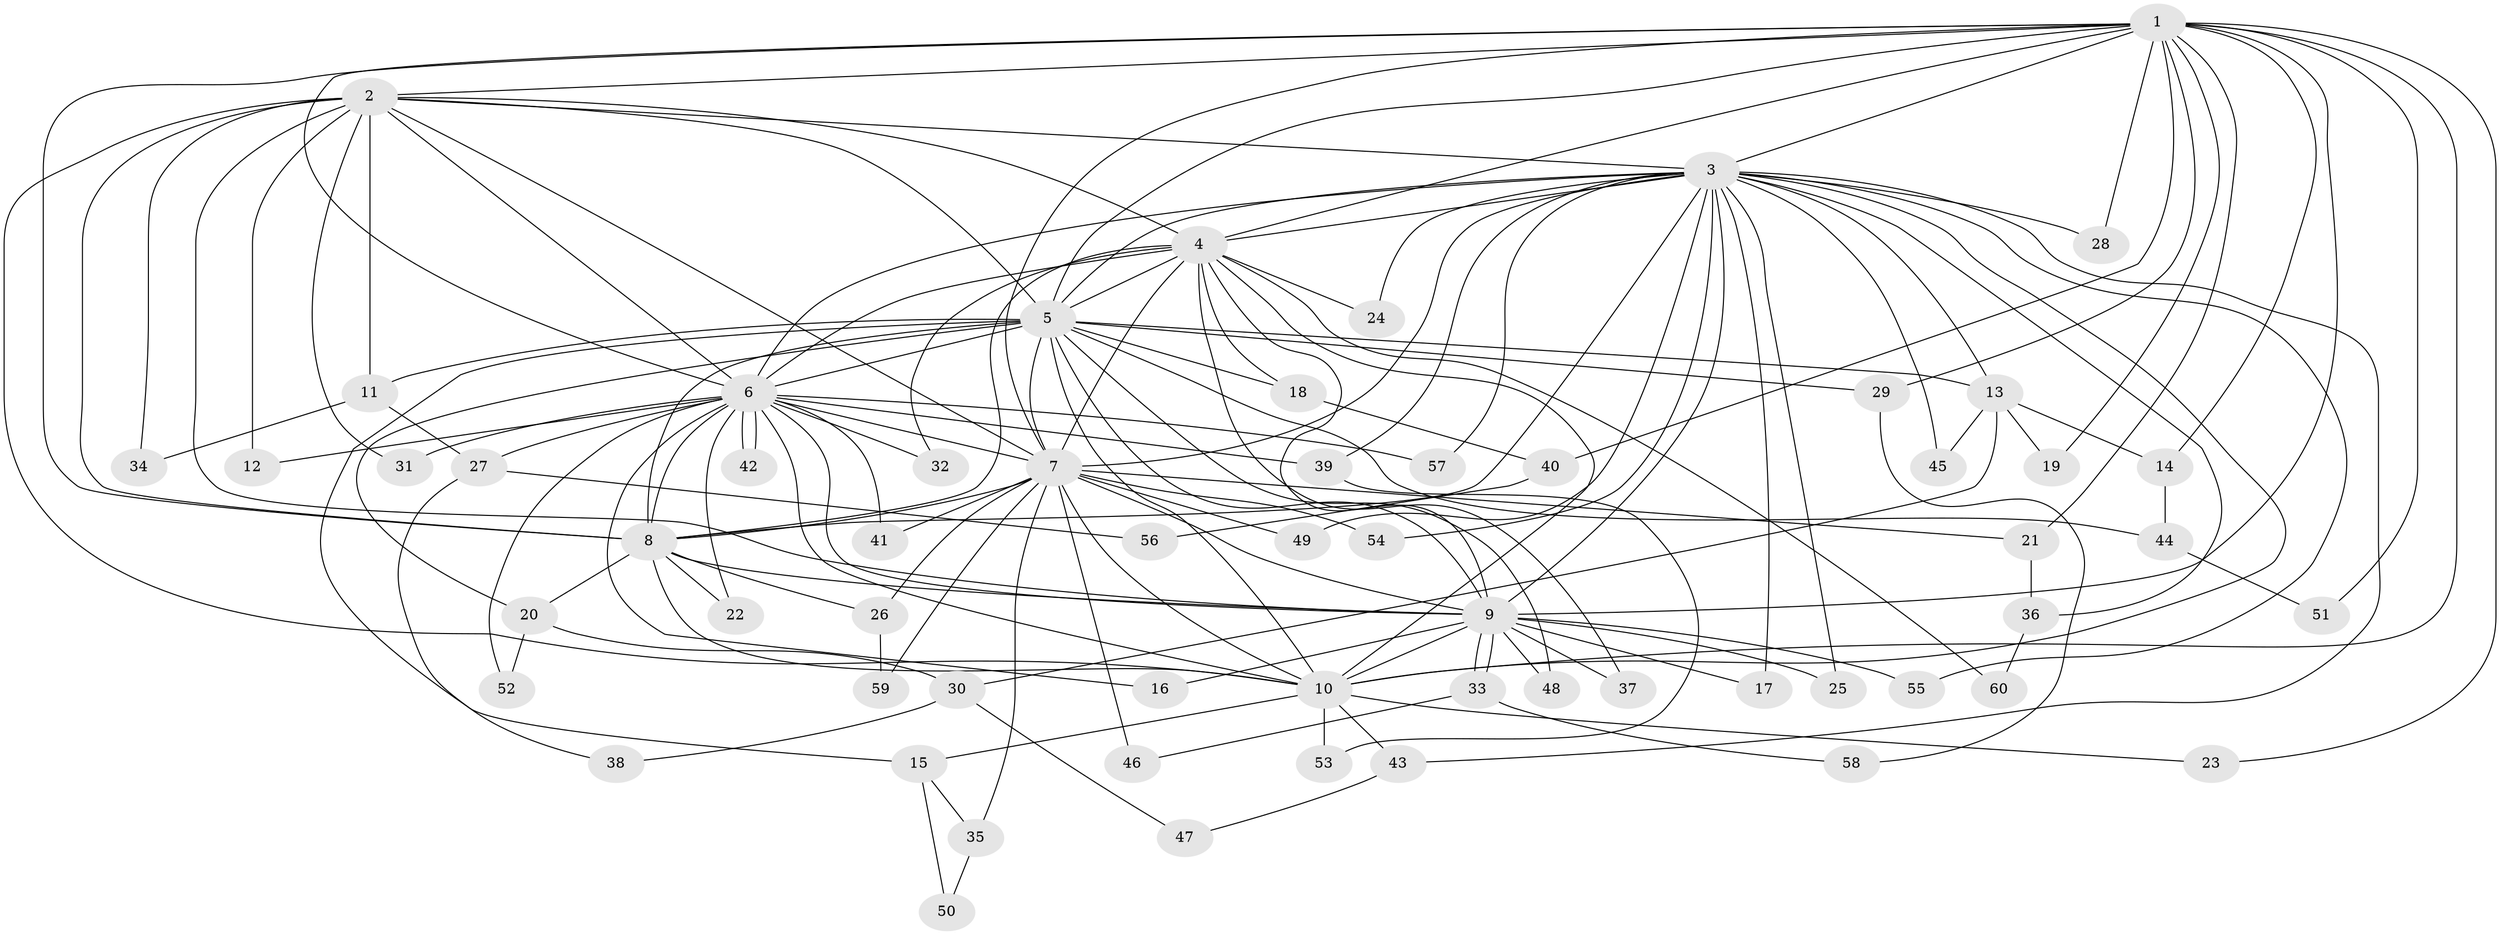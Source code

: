 // coarse degree distribution, {16: 0.03333333333333333, 15: 0.03333333333333333, 11: 0.06666666666666667, 13: 0.06666666666666667, 14: 0.03333333333333333, 3: 0.36666666666666664, 9: 0.06666666666666667, 2: 0.16666666666666666, 4: 0.1, 1: 0.03333333333333333, 5: 0.03333333333333333}
// Generated by graph-tools (version 1.1) at 2025/45/03/06/25 01:45:09]
// undirected, 60 vertices, 145 edges
graph export_dot {
graph [start="1"]
  node [color=gray90,style=filled];
  1;
  2;
  3;
  4;
  5;
  6;
  7;
  8;
  9;
  10;
  11;
  12;
  13;
  14;
  15;
  16;
  17;
  18;
  19;
  20;
  21;
  22;
  23;
  24;
  25;
  26;
  27;
  28;
  29;
  30;
  31;
  32;
  33;
  34;
  35;
  36;
  37;
  38;
  39;
  40;
  41;
  42;
  43;
  44;
  45;
  46;
  47;
  48;
  49;
  50;
  51;
  52;
  53;
  54;
  55;
  56;
  57;
  58;
  59;
  60;
  1 -- 2;
  1 -- 3;
  1 -- 4;
  1 -- 5;
  1 -- 6;
  1 -- 7;
  1 -- 8;
  1 -- 9;
  1 -- 10;
  1 -- 14;
  1 -- 19;
  1 -- 21;
  1 -- 23;
  1 -- 28;
  1 -- 29;
  1 -- 40;
  1 -- 51;
  2 -- 3;
  2 -- 4;
  2 -- 5;
  2 -- 6;
  2 -- 7;
  2 -- 8;
  2 -- 9;
  2 -- 10;
  2 -- 11;
  2 -- 12;
  2 -- 31;
  2 -- 34;
  3 -- 4;
  3 -- 5;
  3 -- 6;
  3 -- 7;
  3 -- 8;
  3 -- 9;
  3 -- 10;
  3 -- 13;
  3 -- 17;
  3 -- 24;
  3 -- 25;
  3 -- 28;
  3 -- 36;
  3 -- 39;
  3 -- 43;
  3 -- 45;
  3 -- 49;
  3 -- 54;
  3 -- 55;
  3 -- 57;
  4 -- 5;
  4 -- 6;
  4 -- 7;
  4 -- 8;
  4 -- 9;
  4 -- 10;
  4 -- 18;
  4 -- 24;
  4 -- 32;
  4 -- 37;
  4 -- 60;
  5 -- 6;
  5 -- 7;
  5 -- 8;
  5 -- 9;
  5 -- 10;
  5 -- 11;
  5 -- 13;
  5 -- 15;
  5 -- 18;
  5 -- 20;
  5 -- 29;
  5 -- 44;
  5 -- 48;
  6 -- 7;
  6 -- 8;
  6 -- 9;
  6 -- 10;
  6 -- 12;
  6 -- 16;
  6 -- 22;
  6 -- 27;
  6 -- 31;
  6 -- 32;
  6 -- 39;
  6 -- 41;
  6 -- 42;
  6 -- 42;
  6 -- 52;
  6 -- 57;
  7 -- 8;
  7 -- 9;
  7 -- 10;
  7 -- 21;
  7 -- 26;
  7 -- 35;
  7 -- 41;
  7 -- 46;
  7 -- 49;
  7 -- 54;
  7 -- 59;
  8 -- 9;
  8 -- 10;
  8 -- 20;
  8 -- 22;
  8 -- 26;
  9 -- 10;
  9 -- 16;
  9 -- 17;
  9 -- 25;
  9 -- 33;
  9 -- 33;
  9 -- 37;
  9 -- 48;
  9 -- 55;
  10 -- 15;
  10 -- 23;
  10 -- 43;
  10 -- 53;
  11 -- 27;
  11 -- 34;
  13 -- 14;
  13 -- 19;
  13 -- 30;
  13 -- 45;
  14 -- 44;
  15 -- 35;
  15 -- 50;
  18 -- 40;
  20 -- 30;
  20 -- 52;
  21 -- 36;
  26 -- 59;
  27 -- 38;
  27 -- 56;
  29 -- 58;
  30 -- 38;
  30 -- 47;
  33 -- 46;
  33 -- 58;
  35 -- 50;
  36 -- 60;
  39 -- 53;
  40 -- 56;
  43 -- 47;
  44 -- 51;
}
